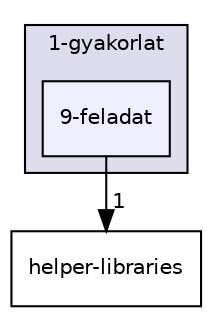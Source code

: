 digraph "1-gyakorlat/9-feladat" {
  compound=true
  node [ fontsize="10", fontname="Helvetica"];
  edge [ labelfontsize="10", labelfontname="Helvetica"];
  subgraph clusterdir_c0c31e35fdd7e7a0526e943100458dd1 {
    graph [ bgcolor="#ddddee", pencolor="black", label="1-gyakorlat" fontname="Helvetica", fontsize="10", URL="dir_c0c31e35fdd7e7a0526e943100458dd1.html"]
  dir_592138fb9106824fdf7cf56d64f87da6 [shape=box, label="9-feladat", style="filled", fillcolor="#eeeeff", pencolor="black", URL="dir_592138fb9106824fdf7cf56d64f87da6.html"];
  }
  dir_1c682552315ab0837e088364558ee24c [shape=box label="helper-libraries" URL="dir_1c682552315ab0837e088364558ee24c.html"];
  dir_592138fb9106824fdf7cf56d64f87da6->dir_1c682552315ab0837e088364558ee24c [headlabel="1", labeldistance=1.5 headhref="dir_000013_000019.html"];
}
